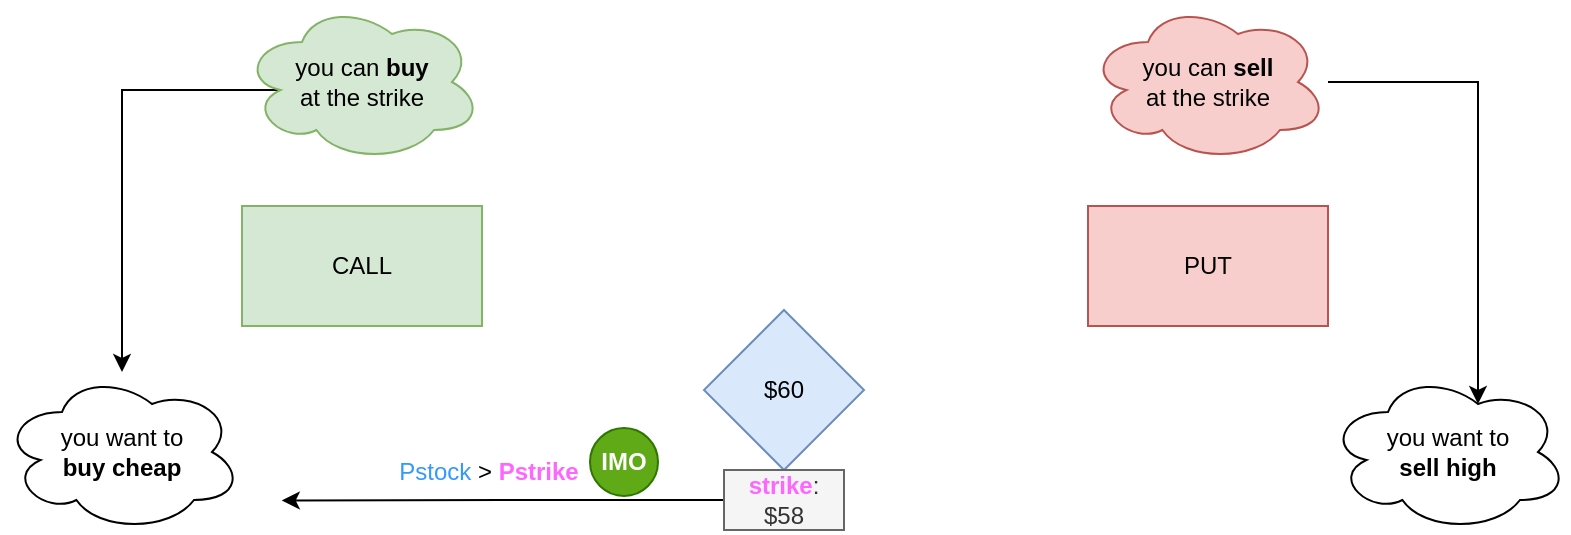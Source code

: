 <mxfile version="24.7.6">
  <diagram name="Page-1" id="c0VkITqdIVa_M6NJ3r1m">
    <mxGraphModel dx="823" dy="504" grid="0" gridSize="10" guides="1" tooltips="1" connect="1" arrows="1" fold="1" page="1" pageScale="1" pageWidth="850" pageHeight="1100" math="0" shadow="0">
      <root>
        <mxCell id="0" />
        <mxCell id="1" parent="0" />
        <mxCell id="XTTomyIDRFA8E6qx83rM-1" value="CALL" style="rounded=0;whiteSpace=wrap;html=1;fillColor=#d5e8d4;strokeColor=#82b366;" vertex="1" parent="1">
          <mxGeometry x="154" y="186" width="120" height="60" as="geometry" />
        </mxCell>
        <mxCell id="XTTomyIDRFA8E6qx83rM-2" value="PUT" style="rounded=0;whiteSpace=wrap;html=1;fillColor=#f8cecc;strokeColor=#b85450;" vertex="1" parent="1">
          <mxGeometry x="577" y="186" width="120" height="60" as="geometry" />
        </mxCell>
        <mxCell id="XTTomyIDRFA8E6qx83rM-6" style="edgeStyle=orthogonalEdgeStyle;rounded=0;orthogonalLoop=1;jettySize=auto;html=1;exitX=0.16;exitY=0.55;exitDx=0;exitDy=0;exitPerimeter=0;" edge="1" parent="1" source="XTTomyIDRFA8E6qx83rM-3" target="XTTomyIDRFA8E6qx83rM-5">
          <mxGeometry relative="1" as="geometry">
            <Array as="points">
              <mxPoint x="94" y="128" />
            </Array>
          </mxGeometry>
        </mxCell>
        <mxCell id="XTTomyIDRFA8E6qx83rM-3" value="you can &lt;b&gt;buy&lt;/b&gt;&lt;div&gt;at the strike&lt;/div&gt;" style="ellipse;shape=cloud;whiteSpace=wrap;html=1;fillColor=#d5e8d4;strokeColor=#82b366;" vertex="1" parent="1">
          <mxGeometry x="154" y="84" width="120" height="80" as="geometry" />
        </mxCell>
        <mxCell id="XTTomyIDRFA8E6qx83rM-4" value="you can &lt;b&gt;sell&lt;/b&gt;&lt;div&gt;at the strike&lt;/div&gt;" style="ellipse;shape=cloud;whiteSpace=wrap;html=1;fillColor=#f8cecc;strokeColor=#b85450;" vertex="1" parent="1">
          <mxGeometry x="577" y="84" width="120" height="80" as="geometry" />
        </mxCell>
        <mxCell id="XTTomyIDRFA8E6qx83rM-5" value="you want to&lt;div&gt;&lt;b&gt;buy&lt;/b&gt; &lt;b&gt;cheap&lt;/b&gt;&lt;/div&gt;" style="ellipse;shape=cloud;whiteSpace=wrap;html=1;" vertex="1" parent="1">
          <mxGeometry x="34" y="269" width="120" height="80" as="geometry" />
        </mxCell>
        <mxCell id="XTTomyIDRFA8E6qx83rM-7" value="you want to&lt;div&gt;&lt;b&gt;sell&lt;/b&gt;&amp;nbsp;&lt;b&gt;high&lt;/b&gt;&lt;/div&gt;" style="ellipse;shape=cloud;whiteSpace=wrap;html=1;" vertex="1" parent="1">
          <mxGeometry x="697" y="269" width="120" height="80" as="geometry" />
        </mxCell>
        <mxCell id="XTTomyIDRFA8E6qx83rM-8" style="edgeStyle=orthogonalEdgeStyle;rounded=0;orthogonalLoop=1;jettySize=auto;html=1;entryX=0.625;entryY=0.2;entryDx=0;entryDy=0;entryPerimeter=0;" edge="1" parent="1" source="XTTomyIDRFA8E6qx83rM-4" target="XTTomyIDRFA8E6qx83rM-7">
          <mxGeometry relative="1" as="geometry">
            <Array as="points">
              <mxPoint x="772" y="124" />
            </Array>
          </mxGeometry>
        </mxCell>
        <mxCell id="XTTomyIDRFA8E6qx83rM-11" value="" style="group" vertex="1" connectable="0" parent="1">
          <mxGeometry x="385" y="238" width="80" height="110" as="geometry" />
        </mxCell>
        <mxCell id="XTTomyIDRFA8E6qx83rM-9" value="$60" style="rhombus;whiteSpace=wrap;html=1;fillColor=#dae8fc;strokeColor=#6c8ebf;" vertex="1" parent="XTTomyIDRFA8E6qx83rM-11">
          <mxGeometry width="80" height="80" as="geometry" />
        </mxCell>
        <mxCell id="XTTomyIDRFA8E6qx83rM-14" style="edgeStyle=orthogonalEdgeStyle;rounded=0;orthogonalLoop=1;jettySize=auto;html=1;exitX=0;exitY=0.5;exitDx=0;exitDy=0;" edge="1" parent="XTTomyIDRFA8E6qx83rM-11" source="XTTomyIDRFA8E6qx83rM-10">
          <mxGeometry relative="1" as="geometry">
            <mxPoint x="-211.103" y="95.241" as="targetPoint" />
          </mxGeometry>
        </mxCell>
        <mxCell id="XTTomyIDRFA8E6qx83rM-10" value="&lt;font color=&quot;#ff66ff&quot;&gt;&lt;b&gt;strike&lt;/b&gt;&lt;/font&gt;: $58" style="text;html=1;align=center;verticalAlign=middle;whiteSpace=wrap;rounded=0;fillColor=#f5f5f5;strokeColor=#666666;fontColor=#333333;" vertex="1" parent="XTTomyIDRFA8E6qx83rM-11">
          <mxGeometry x="10" y="80" width="60" height="30" as="geometry" />
        </mxCell>
        <mxCell id="XTTomyIDRFA8E6qx83rM-13" value="&lt;font color=&quot;#3399ff&quot;&gt;Pstock&lt;/font&gt; &amp;gt; &lt;font color=&quot;#ff66ff&quot;&gt;&lt;b&gt;Pstrike&lt;/b&gt;&lt;/font&gt;" style="text;html=1;align=center;verticalAlign=middle;whiteSpace=wrap;rounded=0;" vertex="1" parent="1">
          <mxGeometry x="216" y="304" width="123" height="30" as="geometry" />
        </mxCell>
        <mxCell id="XTTomyIDRFA8E6qx83rM-15" value="IMO" style="ellipse;whiteSpace=wrap;html=1;aspect=fixed;fontStyle=1;fillColor=#60a917;fontColor=#ffffff;strokeColor=#2D7600;" vertex="1" parent="1">
          <mxGeometry x="328" y="297" width="34" height="34" as="geometry" />
        </mxCell>
      </root>
    </mxGraphModel>
  </diagram>
</mxfile>
